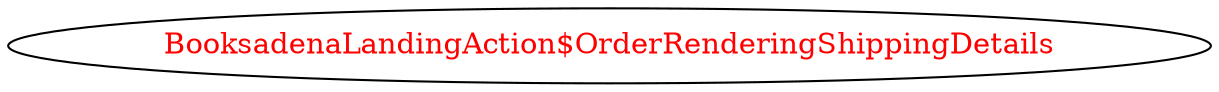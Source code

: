 digraph dependencyGraph {
 concentrate=true;
 ranksep="2.0";
 rankdir="LR"; 
 splines="ortho";
"BooksadenaLandingAction$OrderRenderingShippingDetails" [fontcolor="red"];
}